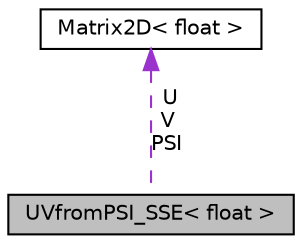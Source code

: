 digraph "UVfromPSI_SSE&lt; float &gt;"
{
  edge [fontname="Helvetica",fontsize="10",labelfontname="Helvetica",labelfontsize="10"];
  node [fontname="Helvetica",fontsize="10",shape=record];
  Node1 [label="UVfromPSI_SSE\< float \>",height=0.2,width=0.4,color="black", fillcolor="grey75", style="filled", fontcolor="black"];
  Node2 -> Node1 [dir="back",color="darkorchid3",fontsize="10",style="dashed",label=" U\nV\nPSI" ,fontname="Helvetica"];
  Node2 [label="Matrix2D\< float \>",height=0.2,width=0.4,color="black", fillcolor="white", style="filled",URL="$class_matrix2_d.html"];
}
